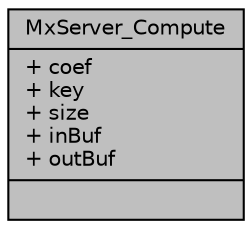 digraph "MxServer_Compute"
{
  edge [fontname="Helvetica",fontsize="10",labelfontname="Helvetica",labelfontsize="10"];
  node [fontname="Helvetica",fontsize="10",shape=record];
  Node1 [label="{MxServer_Compute\n|+ coef\l+ key\l+ size\l+ inBuf\l+ outBuf\l|}",height=0.2,width=0.4,color="black", fillcolor="grey75", style="filled", fontcolor="black"];
}
